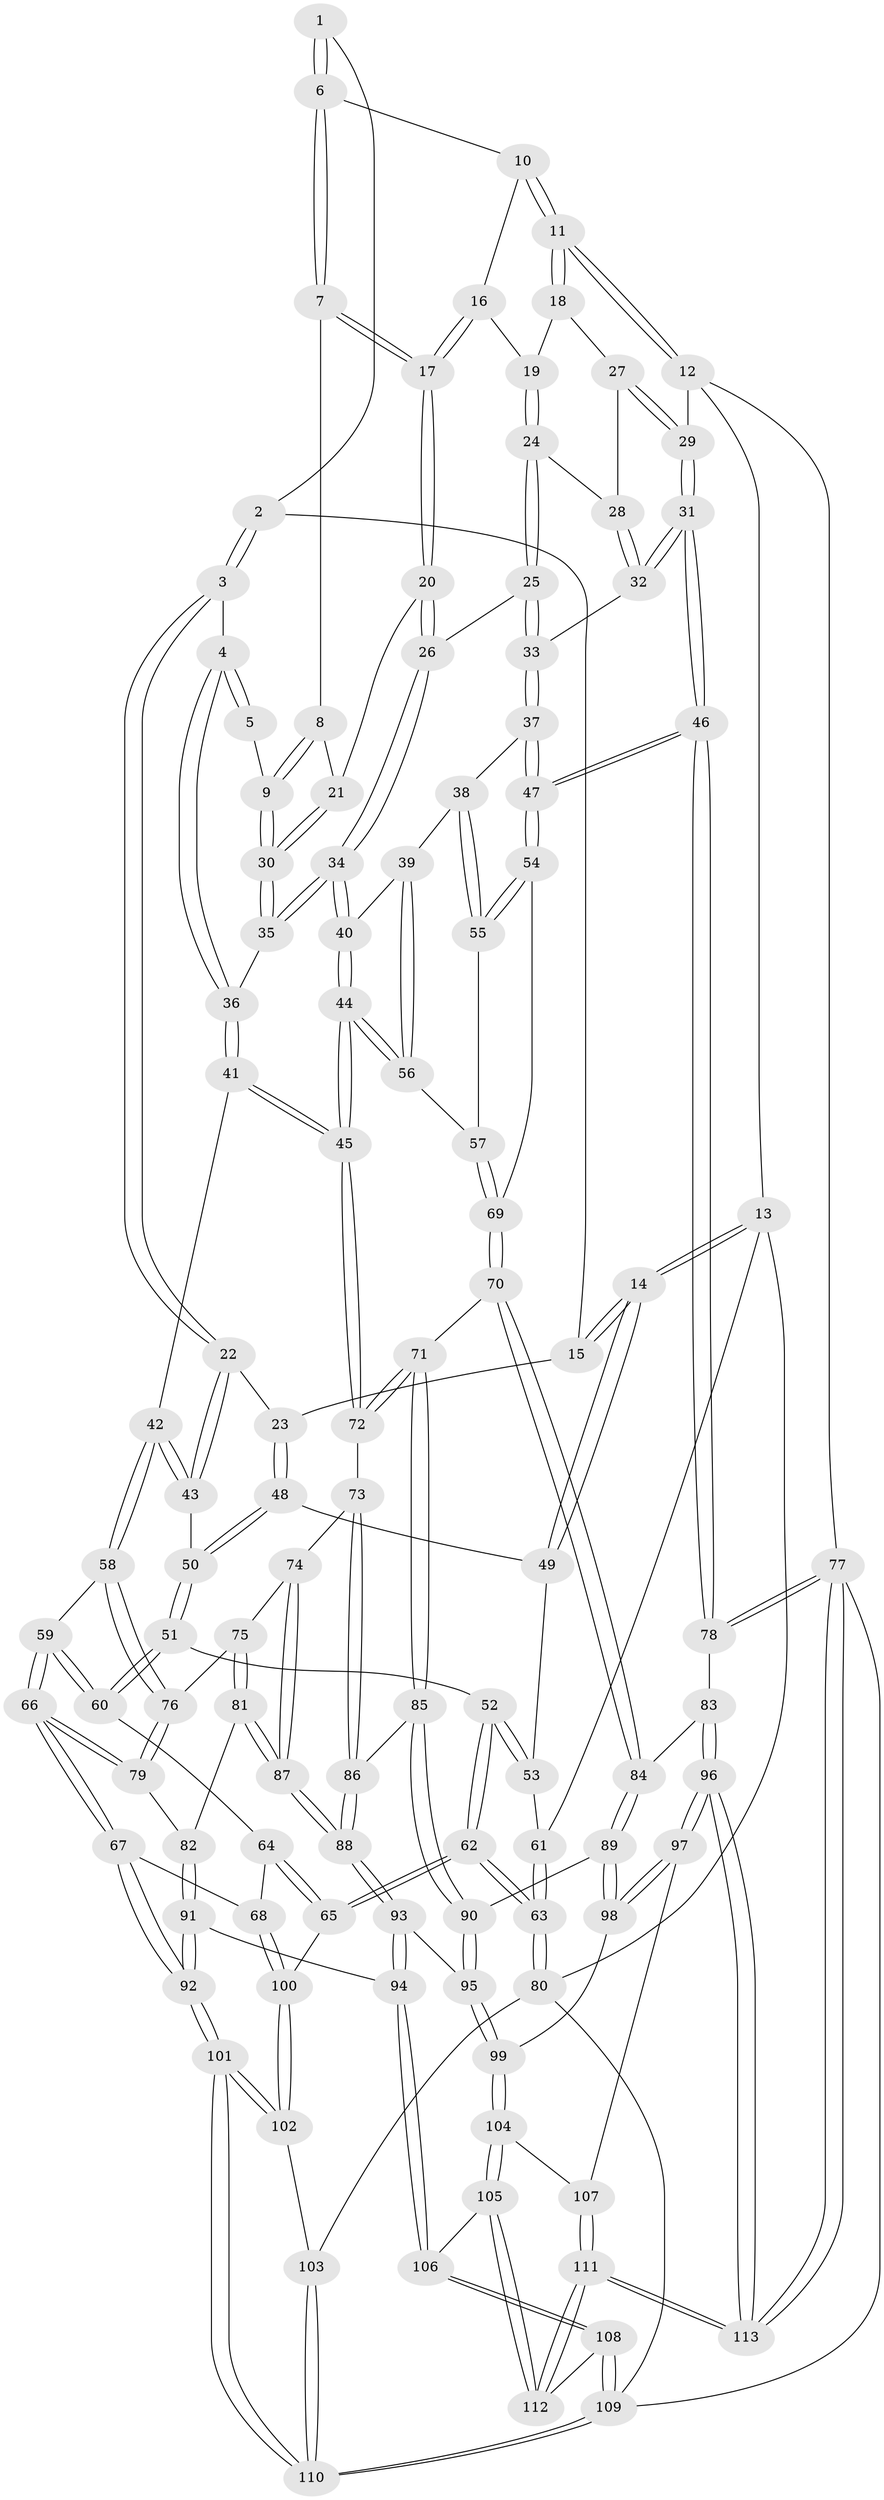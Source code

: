 // Generated by graph-tools (version 1.1) at 2025/03/03/09/25 03:03:29]
// undirected, 113 vertices, 279 edges
graph export_dot {
graph [start="1"]
  node [color=gray90,style=filled];
  1 [pos="+0.6185610568020082+0"];
  2 [pos="+0.36188474135626025+0"];
  3 [pos="+0.41944337354057754+0.15446024042832154"];
  4 [pos="+0.45416744132198106+0.15980228601966198"];
  5 [pos="+0.5835738412181031+0"];
  6 [pos="+0.7541951818388244+0"];
  7 [pos="+0.7312716553920585+0"];
  8 [pos="+0.7046728046582185+0.01514846017235481"];
  9 [pos="+0.6040317615632192+0.1490603332938218"];
  10 [pos="+0.959357602883529+0"];
  11 [pos="+1+0"];
  12 [pos="+1+0"];
  13 [pos="+0+0"];
  14 [pos="+0+0"];
  15 [pos="+0+0"];
  16 [pos="+0.8656553280339955+0.05183503982847181"];
  17 [pos="+0.8178083857782581+0.1257536137376738"];
  18 [pos="+0.9523015015167593+0.09546836073729281"];
  19 [pos="+0.9232047985099308+0.11506750684977424"];
  20 [pos="+0.814788031012943+0.14971248701235876"];
  21 [pos="+0.7541188367773488+0.12527661556242087"];
  22 [pos="+0.3632028111788519+0.19630522323068156"];
  23 [pos="+0.3039665010965622+0.20306920085739955"];
  24 [pos="+0.9080949330862844+0.13639300094040718"];
  25 [pos="+0.8413025078998193+0.19781277490012536"];
  26 [pos="+0.8343584625888193+0.19500072257668905"];
  27 [pos="+0.9809874625975685+0.14338586276549048"];
  28 [pos="+0.9629351166027131+0.1594780728707147"];
  29 [pos="+1+0.27083164955593003"];
  30 [pos="+0.6016813223119156+0.15460210869911448"];
  31 [pos="+1+0.3331728464824921"];
  32 [pos="+0.9444766010130538+0.2566929467226974"];
  33 [pos="+0.8933143079704603+0.2530905407578327"];
  34 [pos="+0.7015587631927228+0.2652480312692304"];
  35 [pos="+0.5734422879332561+0.1911892479408867"];
  36 [pos="+0.5691843220011072+0.19208788939845853"];
  37 [pos="+0.8643716123514745+0.3337201096902252"];
  38 [pos="+0.8552554885621455+0.3476482670428328"];
  39 [pos="+0.8104111427443842+0.3615281527856527"];
  40 [pos="+0.7021193138259554+0.26786550581447804"];
  41 [pos="+0.5398463876893222+0.4505217080692357"];
  42 [pos="+0.46632151740827626+0.4667057870752157"];
  43 [pos="+0.40440043405754034+0.37565810069468386"];
  44 [pos="+0.6636326876035215+0.4858574431528024"];
  45 [pos="+0.6562642751510941+0.4899367976067434"];
  46 [pos="+1+0.48016335365061874"];
  47 [pos="+1+0.479211323731338"];
  48 [pos="+0.2599934367292064+0.22366299363103984"];
  49 [pos="+0.2470312877689376+0.22902030460945735"];
  50 [pos="+0.3161246919222924+0.3949923971402124"];
  51 [pos="+0.2004598115885655+0.446067302132832"];
  52 [pos="+0.15727225122863767+0.399731467132742"];
  53 [pos="+0.1400097178286987+0.3198472843656282"];
  54 [pos="+0.9454359719820342+0.49031186491446127"];
  55 [pos="+0.8694355935513407+0.3790083910776562"];
  56 [pos="+0.7339357900228625+0.4802612618787716"];
  57 [pos="+0.7940717997357117+0.503144323613366"];
  58 [pos="+0.45265480896620974+0.48449394672665097"];
  59 [pos="+0.27881564564381955+0.5084660413669172"];
  60 [pos="+0.20546117951500195+0.4556398183399139"];
  61 [pos="+0+0.17396170591392182"];
  62 [pos="+0+0.6532063101289263"];
  63 [pos="+0+0.6534366936869183"];
  64 [pos="+0.17435307412790033+0.5354258068355413"];
  65 [pos="+0+0.6806541069123475"];
  66 [pos="+0.2873940997719912+0.6946532336263533"];
  67 [pos="+0.27411604354603863+0.7207663387524472"];
  68 [pos="+0.2060791029256659+0.706428520800294"];
  69 [pos="+0.8527921129068167+0.531794468175309"];
  70 [pos="+0.8478370257676807+0.636720829320669"];
  71 [pos="+0.7273145873630799+0.6448526985734976"];
  72 [pos="+0.6557940874920034+0.5142144530237076"];
  73 [pos="+0.6364029031483027+0.5532820034833054"];
  74 [pos="+0.60588042390994+0.5949167245595421"];
  75 [pos="+0.5382609128395799+0.6039719139054498"];
  76 [pos="+0.4495493042155765+0.5180043788034956"];
  77 [pos="+1+1"];
  78 [pos="+1+0.6755314597456491"];
  79 [pos="+0.43568113084128224+0.5936431498191662"];
  80 [pos="+0+0.8992794283083557"];
  81 [pos="+0.5000764583204813+0.6783950551986643"];
  82 [pos="+0.4984775403809974+0.6782078772017176"];
  83 [pos="+0.9091021438318239+0.7153497945496705"];
  84 [pos="+0.8890335959299291+0.7132844151243428"];
  85 [pos="+0.7041499896317318+0.7180740777963105"];
  86 [pos="+0.6523766862226092+0.7143160940196773"];
  87 [pos="+0.5587210564556095+0.6931543857442573"];
  88 [pos="+0.5874689668331711+0.7284606933395504"];
  89 [pos="+0.8774351869862417+0.7242249524163831"];
  90 [pos="+0.7173285709897176+0.7357648649124359"];
  91 [pos="+0.3902849502540179+0.8108697711880198"];
  92 [pos="+0.33223705393208613+0.8249708414912971"];
  93 [pos="+0.5756488676352836+0.8059768076676747"];
  94 [pos="+0.5576383199365372+0.8452843063455955"];
  95 [pos="+0.718152224862289+0.7953579323708266"];
  96 [pos="+0.967130848423121+1"];
  97 [pos="+0.8825477988139264+0.9262259793573788"];
  98 [pos="+0.8376412060580813+0.8175144247734959"];
  99 [pos="+0.733250277748248+0.833688120572035"];
  100 [pos="+0.04457840347849014+0.7164868353019727"];
  101 [pos="+0.29547975043422875+0.9638910306294608"];
  102 [pos="+0.07737528398161259+0.8127729827336003"];
  103 [pos="+0.06342795203478498+0.9312730526360079"];
  104 [pos="+0.7070951286321048+0.9027480213920394"];
  105 [pos="+0.6942337369780901+0.9095914086210065"];
  106 [pos="+0.5906849950975303+0.9149216771819371"];
  107 [pos="+0.7246188097560424+0.9105880128111413"];
  108 [pos="+0.45391417359132297+1"];
  109 [pos="+0.28665464237850613+1"];
  110 [pos="+0.2820007007290584+1"];
  111 [pos="+1+1"];
  112 [pos="+0.7459001954032481+1"];
  113 [pos="+1+1"];
  1 -- 2;
  1 -- 6;
  1 -- 6;
  2 -- 3;
  2 -- 3;
  2 -- 15;
  3 -- 4;
  3 -- 22;
  3 -- 22;
  4 -- 5;
  4 -- 5;
  4 -- 36;
  4 -- 36;
  5 -- 9;
  6 -- 7;
  6 -- 7;
  6 -- 10;
  7 -- 8;
  7 -- 17;
  7 -- 17;
  8 -- 9;
  8 -- 9;
  8 -- 21;
  9 -- 30;
  9 -- 30;
  10 -- 11;
  10 -- 11;
  10 -- 16;
  11 -- 12;
  11 -- 12;
  11 -- 18;
  11 -- 18;
  12 -- 13;
  12 -- 29;
  12 -- 77;
  13 -- 14;
  13 -- 14;
  13 -- 61;
  13 -- 80;
  14 -- 15;
  14 -- 15;
  14 -- 49;
  14 -- 49;
  15 -- 23;
  16 -- 17;
  16 -- 17;
  16 -- 19;
  17 -- 20;
  17 -- 20;
  18 -- 19;
  18 -- 27;
  19 -- 24;
  19 -- 24;
  20 -- 21;
  20 -- 26;
  20 -- 26;
  21 -- 30;
  21 -- 30;
  22 -- 23;
  22 -- 43;
  22 -- 43;
  23 -- 48;
  23 -- 48;
  24 -- 25;
  24 -- 25;
  24 -- 28;
  25 -- 26;
  25 -- 33;
  25 -- 33;
  26 -- 34;
  26 -- 34;
  27 -- 28;
  27 -- 29;
  27 -- 29;
  28 -- 32;
  28 -- 32;
  29 -- 31;
  29 -- 31;
  30 -- 35;
  30 -- 35;
  31 -- 32;
  31 -- 32;
  31 -- 46;
  31 -- 46;
  32 -- 33;
  33 -- 37;
  33 -- 37;
  34 -- 35;
  34 -- 35;
  34 -- 40;
  34 -- 40;
  35 -- 36;
  36 -- 41;
  36 -- 41;
  37 -- 38;
  37 -- 47;
  37 -- 47;
  38 -- 39;
  38 -- 55;
  38 -- 55;
  39 -- 40;
  39 -- 56;
  39 -- 56;
  40 -- 44;
  40 -- 44;
  41 -- 42;
  41 -- 45;
  41 -- 45;
  42 -- 43;
  42 -- 43;
  42 -- 58;
  42 -- 58;
  43 -- 50;
  44 -- 45;
  44 -- 45;
  44 -- 56;
  44 -- 56;
  45 -- 72;
  45 -- 72;
  46 -- 47;
  46 -- 47;
  46 -- 78;
  46 -- 78;
  47 -- 54;
  47 -- 54;
  48 -- 49;
  48 -- 50;
  48 -- 50;
  49 -- 53;
  50 -- 51;
  50 -- 51;
  51 -- 52;
  51 -- 60;
  51 -- 60;
  52 -- 53;
  52 -- 53;
  52 -- 62;
  52 -- 62;
  53 -- 61;
  54 -- 55;
  54 -- 55;
  54 -- 69;
  55 -- 57;
  56 -- 57;
  57 -- 69;
  57 -- 69;
  58 -- 59;
  58 -- 76;
  58 -- 76;
  59 -- 60;
  59 -- 60;
  59 -- 66;
  59 -- 66;
  60 -- 64;
  61 -- 63;
  61 -- 63;
  62 -- 63;
  62 -- 63;
  62 -- 65;
  62 -- 65;
  63 -- 80;
  63 -- 80;
  64 -- 65;
  64 -- 65;
  64 -- 68;
  65 -- 100;
  66 -- 67;
  66 -- 67;
  66 -- 79;
  66 -- 79;
  67 -- 68;
  67 -- 92;
  67 -- 92;
  68 -- 100;
  68 -- 100;
  69 -- 70;
  69 -- 70;
  70 -- 71;
  70 -- 84;
  70 -- 84;
  71 -- 72;
  71 -- 72;
  71 -- 85;
  71 -- 85;
  72 -- 73;
  73 -- 74;
  73 -- 86;
  73 -- 86;
  74 -- 75;
  74 -- 87;
  74 -- 87;
  75 -- 76;
  75 -- 81;
  75 -- 81;
  76 -- 79;
  76 -- 79;
  77 -- 78;
  77 -- 78;
  77 -- 113;
  77 -- 113;
  77 -- 109;
  78 -- 83;
  79 -- 82;
  80 -- 103;
  80 -- 109;
  81 -- 82;
  81 -- 87;
  81 -- 87;
  82 -- 91;
  82 -- 91;
  83 -- 84;
  83 -- 96;
  83 -- 96;
  84 -- 89;
  84 -- 89;
  85 -- 86;
  85 -- 90;
  85 -- 90;
  86 -- 88;
  86 -- 88;
  87 -- 88;
  87 -- 88;
  88 -- 93;
  88 -- 93;
  89 -- 90;
  89 -- 98;
  89 -- 98;
  90 -- 95;
  90 -- 95;
  91 -- 92;
  91 -- 92;
  91 -- 94;
  92 -- 101;
  92 -- 101;
  93 -- 94;
  93 -- 94;
  93 -- 95;
  94 -- 106;
  94 -- 106;
  95 -- 99;
  95 -- 99;
  96 -- 97;
  96 -- 97;
  96 -- 113;
  96 -- 113;
  97 -- 98;
  97 -- 98;
  97 -- 107;
  98 -- 99;
  99 -- 104;
  99 -- 104;
  100 -- 102;
  100 -- 102;
  101 -- 102;
  101 -- 102;
  101 -- 110;
  101 -- 110;
  102 -- 103;
  103 -- 110;
  103 -- 110;
  104 -- 105;
  104 -- 105;
  104 -- 107;
  105 -- 106;
  105 -- 112;
  105 -- 112;
  106 -- 108;
  106 -- 108;
  107 -- 111;
  107 -- 111;
  108 -- 109;
  108 -- 109;
  108 -- 112;
  109 -- 110;
  109 -- 110;
  111 -- 112;
  111 -- 112;
  111 -- 113;
  111 -- 113;
}
